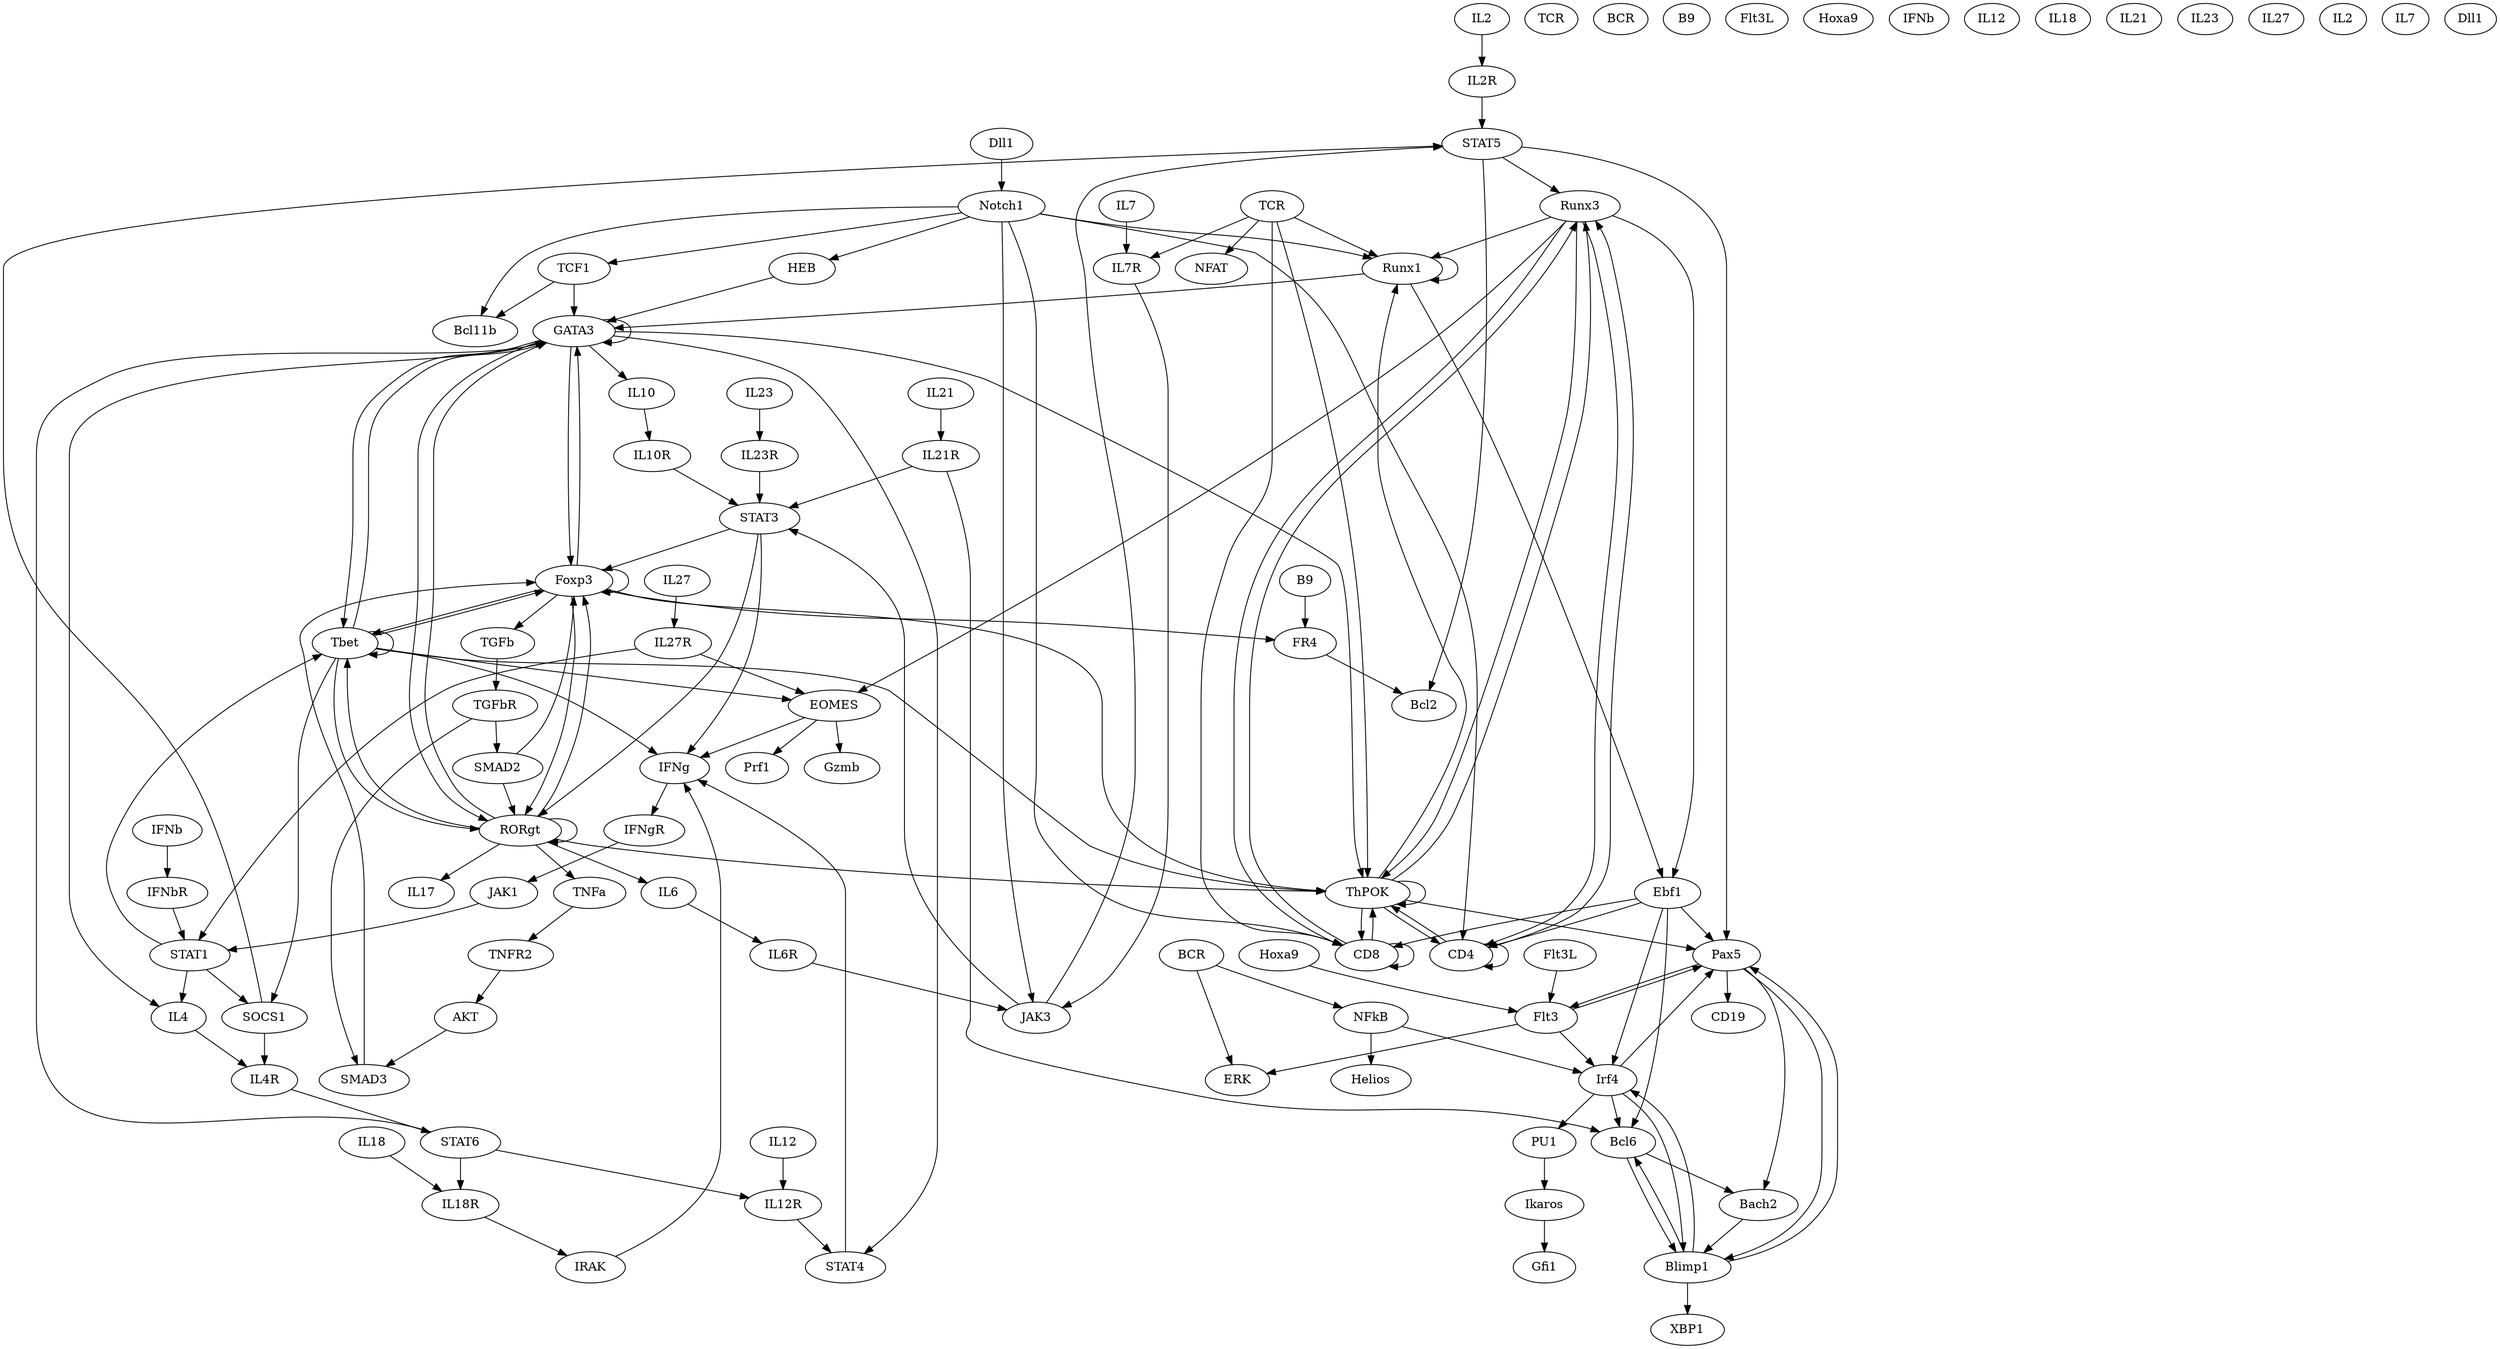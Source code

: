 digraph  {
" FR4 " [equation="  ( Foxp3 && (  (  ( B9 )  )  ) ) "];
" ERK " [equation="  ( Flt3 )  || ( BCR ) "];
" Runx1 " [equation="  ( Runx1 && (  (  ( ! TCR && ! ThPOK && ! Notch1 && ! Runx3 )  )  ) ) "];
" IL10 " [equation="  ( GATA3 ) "];
" IFNbR " [equation="  ( IFNb ) "];
" HEB " [equation="  ( Notch1 ) "];
" TNFa " [equation="  ( RORgt ) "];
" EOMES " [equation="  ( Tbet && (  (  ( Runx3 )  )  ) )  || ( IL27R && (  (  ( Runx3 )  )  ) ) "];
" IL12R " [equation="  ( IL12 && (  (  ( ! STAT6 )  )  ) ) "];
" SMAD2 " [equation="  ( TGFbR ) "];
" GATA3 " [equation="  ( TCF1 && (  (  ( ! RORgt && ! Runx1 && ! HEB && ! Tbet && ! Foxp3 )  )  ) )  || ( STAT6 && (  (  ( ! RORgt && ! Runx1 && ! HEB && ! Tbet && ! Foxp3 )  )  ) )  || ( GATA3 && (  (  ( ! RORgt && ! Runx1 && ! HEB && ! Tbet && ! Foxp3 )  )  ) ) "];
" Pax5 " [equation="  ( Ebf1 && (  (  ( ! ThPOK && ! Blimp1 && ! Irf4 && ! Flt3 )  )  ) )  || ( STAT5 && (  (  ( ! ThPOK && ! Blimp1 && ! Irf4 )  && (  (  ( Ebf1 )  )  )  )  ) ) "];
" STAT1 " [equation="  ( IFNbR )  || ( IL27R )  || ( JAK1 ) "];
" CD4 " [equation="  ( ThPOK && (  (  ( ! Ebf1 && ! Runx3 )  )  ) )  || ( Notch1 && (  (  ( ! Ebf1 && ! Runx3 )  )  ) )  || ( CD4 && (  (  ( ! Ebf1 && ! Runx3 )  )  ) ) "];
" NFkB " [equation="  ( BCR ) "];
" IL4R " [equation="  ( IL4 && (  (  ( ! SOCS1 )  )  ) ) "];
" IRAK " [equation="  ( IL18R ) "];
" CD8 " [equation="  ( Runx3 && (  (  ( ! TCR && ! ThPOK && ! Ebf1 )  )  ) )  || ( Notch1 && (  (  ( ! TCR && ! ThPOK && ! Ebf1 )  )  ) )  || ( CD8 && (  (  ( ! TCR && ! ThPOK && ! Ebf1 )  )  ) ) "];
" IL27R " [equation="  ( IL27 ) "];
" Foxp3 " [equation="  ( Foxp3 && (  (  ( ! RORgt && ! GATA3 && ! STAT3 && ! Tbet )  )  ) )  || ( SMAD2 && (  (  ( ! RORgt && ! GATA3 && ! STAT3 && ! Tbet )  )  ) )  || ( SMAD3 && (  (  ( ! RORgt && ! GATA3 && ! STAT3 && ! Tbet )  )  ) ) "];
" CD19 " [equation="  ( Pax5 ) "];
" Tbet " [equation="  ( Tbet && (  (  ( ! RORgt && ! GATA3 && ! Foxp3 )  )  ) )  || ( STAT1 && (  (  ( ! RORgt && ! GATA3 && ! Foxp3 )  )  ) ) "];
" Flt3 " [equation="  ( Flt3L && (  (  ( ! Pax5 )  )  ) )  || ( Hoxa9 && (  (  ( ! Pax5 )  )  ) ) "];
" TCF1 " [equation="  ( Notch1 ) "];
" IL4 " [equation="  ( GATA3 && (  (  ( ! STAT1 )  )  ) ) "];
" Gfi1 " [equation="  ( Ikaros ) "];
" Irf4 " [equation="  ( Blimp1 && (  (  ( ! Flt3 )  && (  (  ( Ebf1 )  )  )  )  ) )  || ( NFkB && (  (  ( ! Flt3 )  && (  (  ( Ebf1 )  )  )  )  ) ) "];
" STAT6 " [equation="  ( IL4R ) "];
" Bcl6 " [equation="  ( IL21R && (  (  ( Ebf1 )  && (  (  ( ! Blimp1 && ! Irf4 )  )  )  )  ) ) "];
" IL18R " [equation="  ( IL18 && (  (  ( ! STAT6 )  )  ) ) "];
" NFAT " [equation="  ( TCR ) "];
" IL21R " [equation="  ( IL21 ) "];
" Blimp1 " [equation="  ( Irf4 && (  (  ( ! Pax5 && ! Bcl6 && ! Bach2 )  )  ) ) "];
" Ikaros " [equation="  ( PU1 ) "];
" IFNgR " [equation="  ( IFNg ) "];
" IL2R " [equation="  ( IL2 ) "];
" Runx3 " [equation="  ( CD8 && (  (  ( ! STAT5 && ! ThPOK && ! CD4 )  )  ) )  || ( STAT5 && (  (  ( CD8 )  )  ) ) "];
" Helios " [equation="  ( NFkB ) "];
" STAT4 " [equation="  ( IL12R && (  (  ( ! GATA3 )  )  ) ) "];
" TNFR2 " [equation="  ( TNFa ) "];
" IL6R " [equation="  ( IL6 ) "];
" JAK1 " [equation="  ( IFNgR ) "];
" SMAD3 " [equation="  ( TGFbR && (  (  ( ! AKT )  )  ) ) "];
" IL7R " [equation="  ( IL7 && (  (  ( ! TCR )  )  ) ) "];
" Ebf1 " [equation="  ( Runx1 && (  (  ( ! Runx3 )  )  ) ) "];
" IL6 " [equation="  ( RORgt ) "];
" JAK3 " [equation="  ( IL7R && (  (  ( ! Notch1 )  )  ) )  || ( IL6R && (  (  ( ! Notch1 )  )  ) ) "];
" AKT " [equation="  ( TNFR2 ) "];
" RORgt " [equation="  ( RORgt && (  (  ( ! GATA3 && ! Tbet && ! Foxp3 )  )  ) )  || ( SMAD2 && (  (  ( STAT3 )  )  ) ) "];
" Bach2 " [equation="  ( Bcl6 )  || ( Pax5 ) "];
" IL10R " [equation="  ( IL10 ) "];
" Bcl11b " [equation="  ( Notch1 && (  (  ( TCF1 )  )  ) ) "];
" IL23R " [equation="  ( IL23 ) "];
" Prf1 " [equation="  ( EOMES ) "];
" SOCS1 " [equation="  ( Tbet )  || ( STAT1 ) "];
" Bcl2 " [equation="  ( FR4 )  || ( STAT5 ) "];
" STAT5 " [equation="  ( JAK3 && (  (  ( ! SOCS1 )  )  ) )  || ( IL2R && (  (  ( ! SOCS1 )  )  ) ) "];
" XBP1 " [equation="  ( Blimp1 ) "];
" TGFb " [equation="  ( Foxp3 ) "];
" TGFbR " [equation="  ( TGFb ) "];
" IL17 " [equation="  ( RORgt ) "];
" Notch1 " [equation="  ( Dll1 ) "];
" PU1 " [equation="  ( Irf4 ) "];
" Gzmb " [equation="  ( EOMES ) "];
" STAT3 " [equation="  ( IL21R )  || ( JAK3 )  || ( IL23R )  || ( IL10R ) "];
" IFNg " [equation="  ( STAT4 && (  (  ( ! STAT3 )  )  ) )  || ( EOMES && (  (  ( ! STAT3 )  )  ) )  || ( IRAK && (  (  ( ! STAT3 )  )  ) )  || ( Tbet && (  (  ( ! STAT3 )  )  ) ) "];
" ThPOK " [equation="  ( ThPOK )  || ( TCR )  || ( Tbet && (  (  ( ! Runx3 )  )  ) )  || ( RORgt )  || ( CD4 && (  (  ( ! CD8 )  )  ) )  || ( GATA3 )  || ( Foxp3 ) "];
TCR;
BCR;
B9;
Flt3L;
Hoxa9;
IFNb;
IL12;
IL18;
IL21;
IL23;
IL27;
IL2;
IL7;
Dll1;
" B9 ";
" BCR ";
" TCR ";
" IFNb ";
" IL12 ";
" IL27 ";
" Flt3L ";
" Hoxa9 ";
" IL18 ";
" IL21 ";
" IL2 ";
" IL7 ";
" IL23 ";
" Dll1 ";
" FR4 " -> " Bcl2 ";
" Runx1 " -> " Runx1 ";
" Runx1 " -> " GATA3 ";
" Runx1 " -> " Ebf1 ";
" IL10 " -> " IL10R ";
" IFNbR " -> " STAT1 ";
" HEB " -> " GATA3 ";
" TNFa " -> " TNFR2 ";
" EOMES " -> " Prf1 ";
" EOMES " -> " Gzmb ";
" EOMES " -> " IFNg ";
" IL12R " -> " STAT4 ";
" SMAD2 " -> " Foxp3 ";
" SMAD2 " -> " RORgt ";
" GATA3 " -> " IL10 ";
" GATA3 " -> " GATA3 ";
" GATA3 " -> " Foxp3 ";
" GATA3 " -> " Tbet ";
" GATA3 " -> " IL4 ";
" GATA3 " -> " STAT4 ";
" GATA3 " -> " RORgt ";
" GATA3 " -> " ThPOK ";
" Pax5 " -> " CD19 ";
" Pax5 " -> " Flt3 ";
" Pax5 " -> " Blimp1 ";
" Pax5 " -> " Bach2 ";
" STAT1 " -> " Tbet ";
" STAT1 " -> " IL4 ";
" STAT1 " -> " SOCS1 ";
" CD4 " -> " CD4 ";
" CD4 " -> " Runx3 ";
" CD4 " -> " ThPOK ";
" NFkB " -> " Irf4 ";
" NFkB " -> " Helios ";
" IL4R " -> " STAT6 ";
" IRAK " -> " IFNg ";
" CD8 " -> " CD8 ";
" CD8 " -> " Runx3 ";
" CD8 " -> " ThPOK ";
" IL27R " -> " EOMES ";
" IL27R " -> " STAT1 ";
" Foxp3 " -> " FR4 ";
" Foxp3 " -> " GATA3 ";
" Foxp3 " -> " Foxp3 ";
" Foxp3 " -> " Tbet ";
" Foxp3 " -> " RORgt ";
" Foxp3 " -> " TGFb ";
" Foxp3 " -> " ThPOK ";
" Tbet " -> " EOMES ";
" Tbet " -> " GATA3 ";
" Tbet " -> " Foxp3 ";
" Tbet " -> " Tbet ";
" Tbet " -> " RORgt ";
" Tbet " -> " SOCS1 ";
" Tbet " -> " IFNg ";
" Tbet " -> " ThPOK ";
" Flt3 " -> " ERK ";
" Flt3 " -> " Pax5 ";
" Flt3 " -> " Irf4 ";
" TCF1 " -> " GATA3 ";
" TCF1 " -> " Bcl11b ";
" IL4 " -> " IL4R ";
" Irf4 " -> " Pax5 ";
" Irf4 " -> " Bcl6 ";
" Irf4 " -> " Blimp1 ";
" Irf4 " -> " PU1 ";
" STAT6 " -> " IL12R ";
" STAT6 " -> " GATA3 ";
" STAT6 " -> " IL18R ";
" Bcl6 " -> " Blimp1 ";
" Bcl6 " -> " Bach2 ";
" IL18R " -> " IRAK ";
" IL21R " -> " Bcl6 ";
" IL21R " -> " STAT3 ";
" Blimp1 " -> " Pax5 ";
" Blimp1 " -> " Irf4 ";
" Blimp1 " -> " Bcl6 ";
" Blimp1 " -> " XBP1 ";
" Ikaros " -> " Gfi1 ";
" IFNgR " -> " JAK1 ";
" IL2R " -> " STAT5 ";
" Runx3 " -> " Runx1 ";
" Runx3 " -> " EOMES ";
" Runx3 " -> " CD4 ";
" Runx3 " -> " CD8 ";
" Runx3 " -> " Ebf1 ";
" Runx3 " -> " ThPOK ";
" STAT4 " -> " IFNg ";
" TNFR2 " -> " AKT ";
" IL6R " -> " JAK3 ";
" JAK1 " -> " STAT1 ";
" SMAD3 " -> " Foxp3 ";
" IL7R " -> " JAK3 ";
" Ebf1 " -> " Pax5 ";
" Ebf1 " -> " CD4 ";
" Ebf1 " -> " CD8 ";
" Ebf1 " -> " Irf4 ";
" Ebf1 " -> " Bcl6 ";
" IL6 " -> " IL6R ";
" JAK3 " -> " STAT5 ";
" JAK3 " -> " STAT3 ";
" AKT " -> " SMAD3 ";
" RORgt " -> " TNFa ";
" RORgt " -> " GATA3 ";
" RORgt " -> " Foxp3 ";
" RORgt " -> " Tbet ";
" RORgt " -> " IL6 ";
" RORgt " -> " RORgt ";
" RORgt " -> " IL17 ";
" RORgt " -> " ThPOK ";
" Bach2 " -> " Blimp1 ";
" IL10R " -> " STAT3 ";
" IL23R " -> " STAT3 ";
" SOCS1 " -> " IL4R ";
" SOCS1 " -> " STAT5 ";
" STAT5 " -> " Pax5 ";
" STAT5 " -> " Runx3 ";
" STAT5 " -> " Bcl2 ";
" TGFb " -> " TGFbR ";
" TGFbR " -> " SMAD2 ";
" TGFbR " -> " SMAD3 ";
" Notch1 " -> " Runx1 ";
" Notch1 " -> " HEB ";
" Notch1 " -> " CD4 ";
" Notch1 " -> " CD8 ";
" Notch1 " -> " TCF1 ";
" Notch1 " -> " JAK3 ";
" Notch1 " -> " Bcl11b ";
" PU1 " -> " Ikaros ";
" STAT3 " -> " Foxp3 ";
" STAT3 " -> " RORgt ";
" STAT3 " -> " IFNg ";
" IFNg " -> " IFNgR ";
" ThPOK " -> " Runx1 ";
" ThPOK " -> " Pax5 ";
" ThPOK " -> " CD4 ";
" ThPOK " -> " CD8 ";
" ThPOK " -> " Runx3 ";
" ThPOK " -> " ThPOK ";
" B9 " -> " FR4 ";
" BCR " -> " ERK ";
" BCR " -> " NFkB ";
" TCR " -> " Runx1 ";
" TCR " -> " CD8 ";
" TCR " -> " NFAT ";
" TCR " -> " IL7R ";
" TCR " -> " ThPOK ";
" IFNb " -> " IFNbR ";
" IL12 " -> " IL12R ";
" IL27 " -> " IL27R ";
" Flt3L " -> " Flt3 ";
" Hoxa9 " -> " Flt3 ";
" IL18 " -> " IL18R ";
" IL21 " -> " IL21R ";
" IL2 " -> " IL2R ";
" IL7 " -> " IL7R ";
" IL23 " -> " IL23R ";
" Dll1 " -> " Notch1 ";
}
